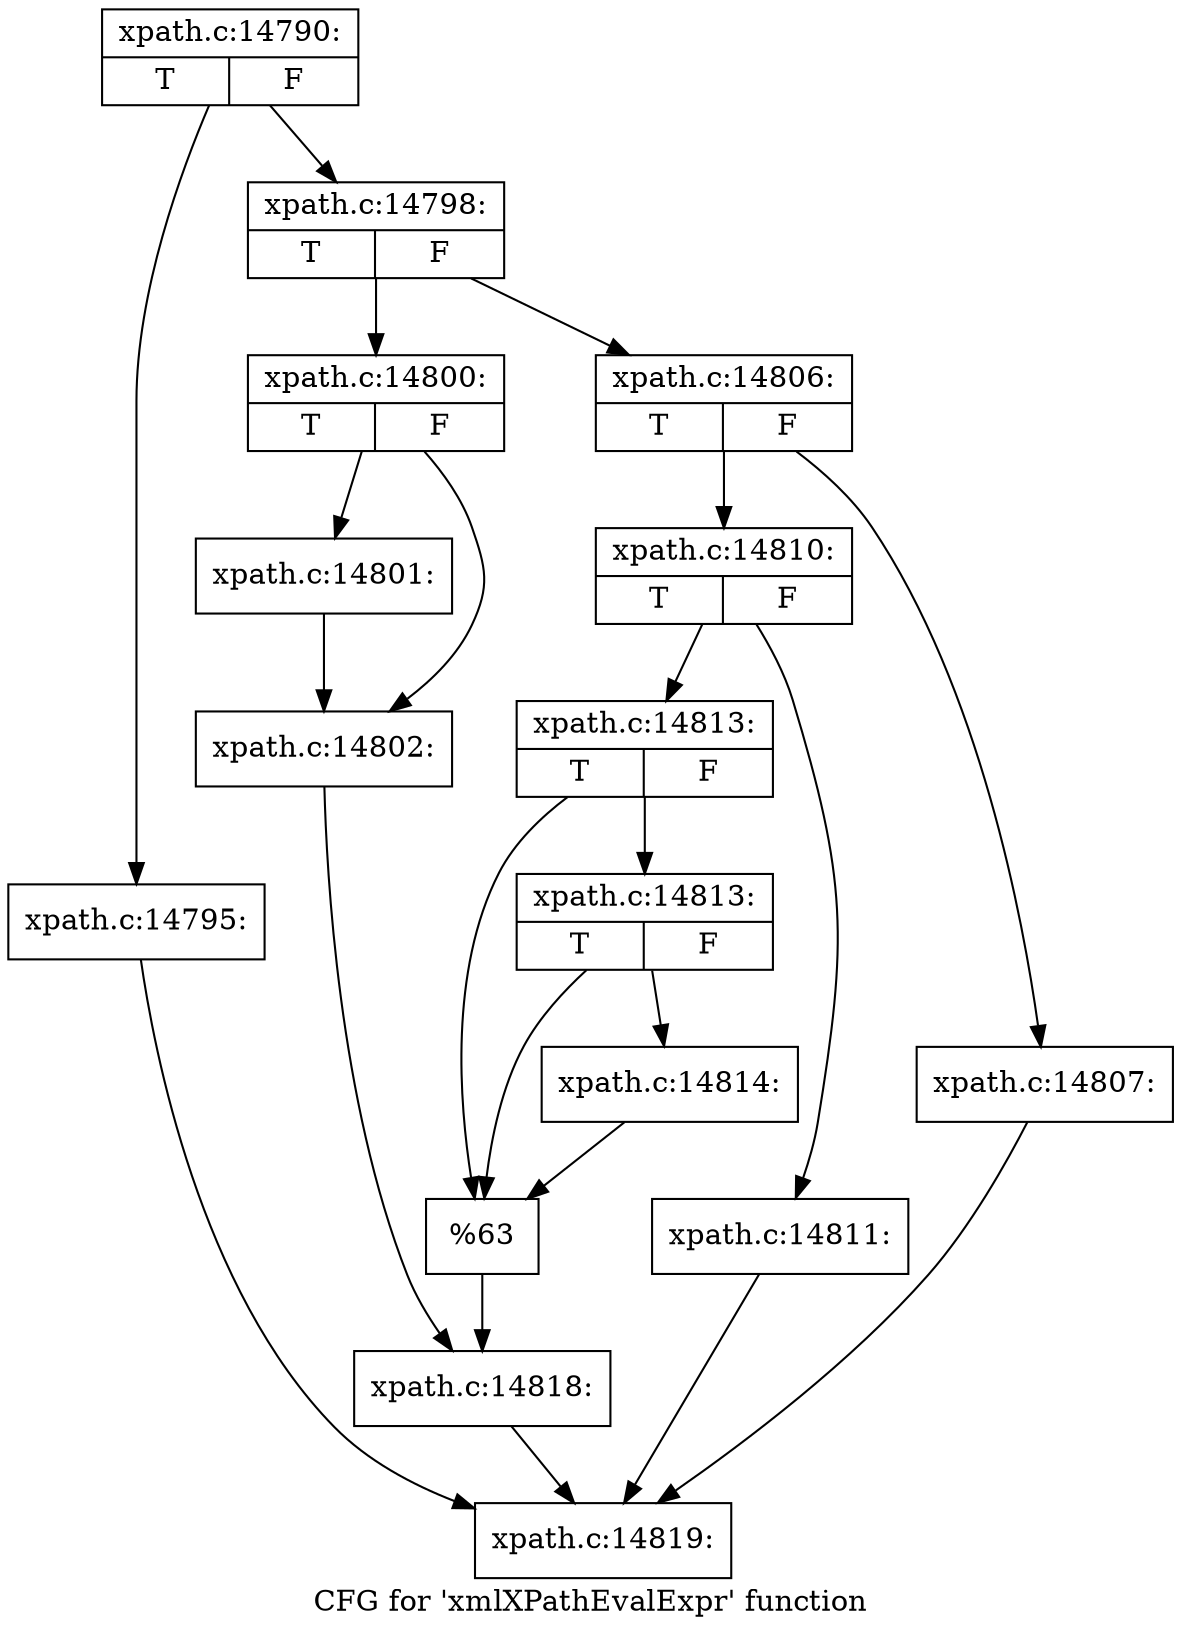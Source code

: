digraph "CFG for 'xmlXPathEvalExpr' function" {
	label="CFG for 'xmlXPathEvalExpr' function";

	Node0x55e6b29e9ab0 [shape=record,label="{xpath.c:14790:|{<s0>T|<s1>F}}"];
	Node0x55e6b29e9ab0 -> Node0x55e6b29ecfb0;
	Node0x55e6b29e9ab0 -> Node0x55e6b29ed000;
	Node0x55e6b29ecfb0 [shape=record,label="{xpath.c:14795:}"];
	Node0x55e6b29ecfb0 -> Node0x55e6b29ec6d0;
	Node0x55e6b29ed000 [shape=record,label="{xpath.c:14798:|{<s0>T|<s1>F}}"];
	Node0x55e6b29ed000 -> Node0x55e6b29ed700;
	Node0x55e6b29ed000 -> Node0x55e6b29ed7a0;
	Node0x55e6b29ed700 [shape=record,label="{xpath.c:14800:|{<s0>T|<s1>F}}"];
	Node0x55e6b29ed700 -> Node0x55e6b29edb60;
	Node0x55e6b29ed700 -> Node0x55e6b29edbb0;
	Node0x55e6b29edb60 [shape=record,label="{xpath.c:14801:}"];
	Node0x55e6b29edb60 -> Node0x55e6b29edbb0;
	Node0x55e6b29edbb0 [shape=record,label="{xpath.c:14802:}"];
	Node0x55e6b29edbb0 -> Node0x55e6b29ed750;
	Node0x55e6b29ed7a0 [shape=record,label="{xpath.c:14806:|{<s0>T|<s1>F}}"];
	Node0x55e6b29ed7a0 -> Node0x55e6b29ec550;
	Node0x55e6b29ed7a0 -> Node0x55e6b29db100;
	Node0x55e6b29ec550 [shape=record,label="{xpath.c:14807:}"];
	Node0x55e6b29ec550 -> Node0x55e6b29ec6d0;
	Node0x55e6b29db100 [shape=record,label="{xpath.c:14810:|{<s0>T|<s1>F}}"];
	Node0x55e6b29db100 -> Node0x55e6b29ee910;
	Node0x55e6b29db100 -> Node0x55e6b29ee960;
	Node0x55e6b29ee910 [shape=record,label="{xpath.c:14811:}"];
	Node0x55e6b29ee910 -> Node0x55e6b29ec6d0;
	Node0x55e6b29ee960 [shape=record,label="{xpath.c:14813:|{<s0>T|<s1>F}}"];
	Node0x55e6b29ee960 -> Node0x55e6b29ef140;
	Node0x55e6b29ee960 -> Node0x55e6b29ef0f0;
	Node0x55e6b29ef140 [shape=record,label="{xpath.c:14813:|{<s0>T|<s1>F}}"];
	Node0x55e6b29ef140 -> Node0x55e6b29ef0a0;
	Node0x55e6b29ef140 -> Node0x55e6b29ef0f0;
	Node0x55e6b29ef0a0 [shape=record,label="{xpath.c:14814:}"];
	Node0x55e6b29ef0a0 -> Node0x55e6b29ef0f0;
	Node0x55e6b29ef0f0 [shape=record,label="{%63}"];
	Node0x55e6b29ef0f0 -> Node0x55e6b29ed750;
	Node0x55e6b29ed750 [shape=record,label="{xpath.c:14818:}"];
	Node0x55e6b29ed750 -> Node0x55e6b29ec6d0;
	Node0x55e6b29ec6d0 [shape=record,label="{xpath.c:14819:}"];
}
